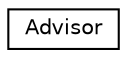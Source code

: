 digraph G
{
  edge [fontname="Helvetica",fontsize="10",labelfontname="Helvetica",labelfontsize="10"];
  node [fontname="Helvetica",fontsize="10",shape=record];
  rankdir="LR";
  Node1 [label="Advisor",height=0.2,width=0.4,color="black", fillcolor="white", style="filled",URL="$classAdvisor.html"];
}
